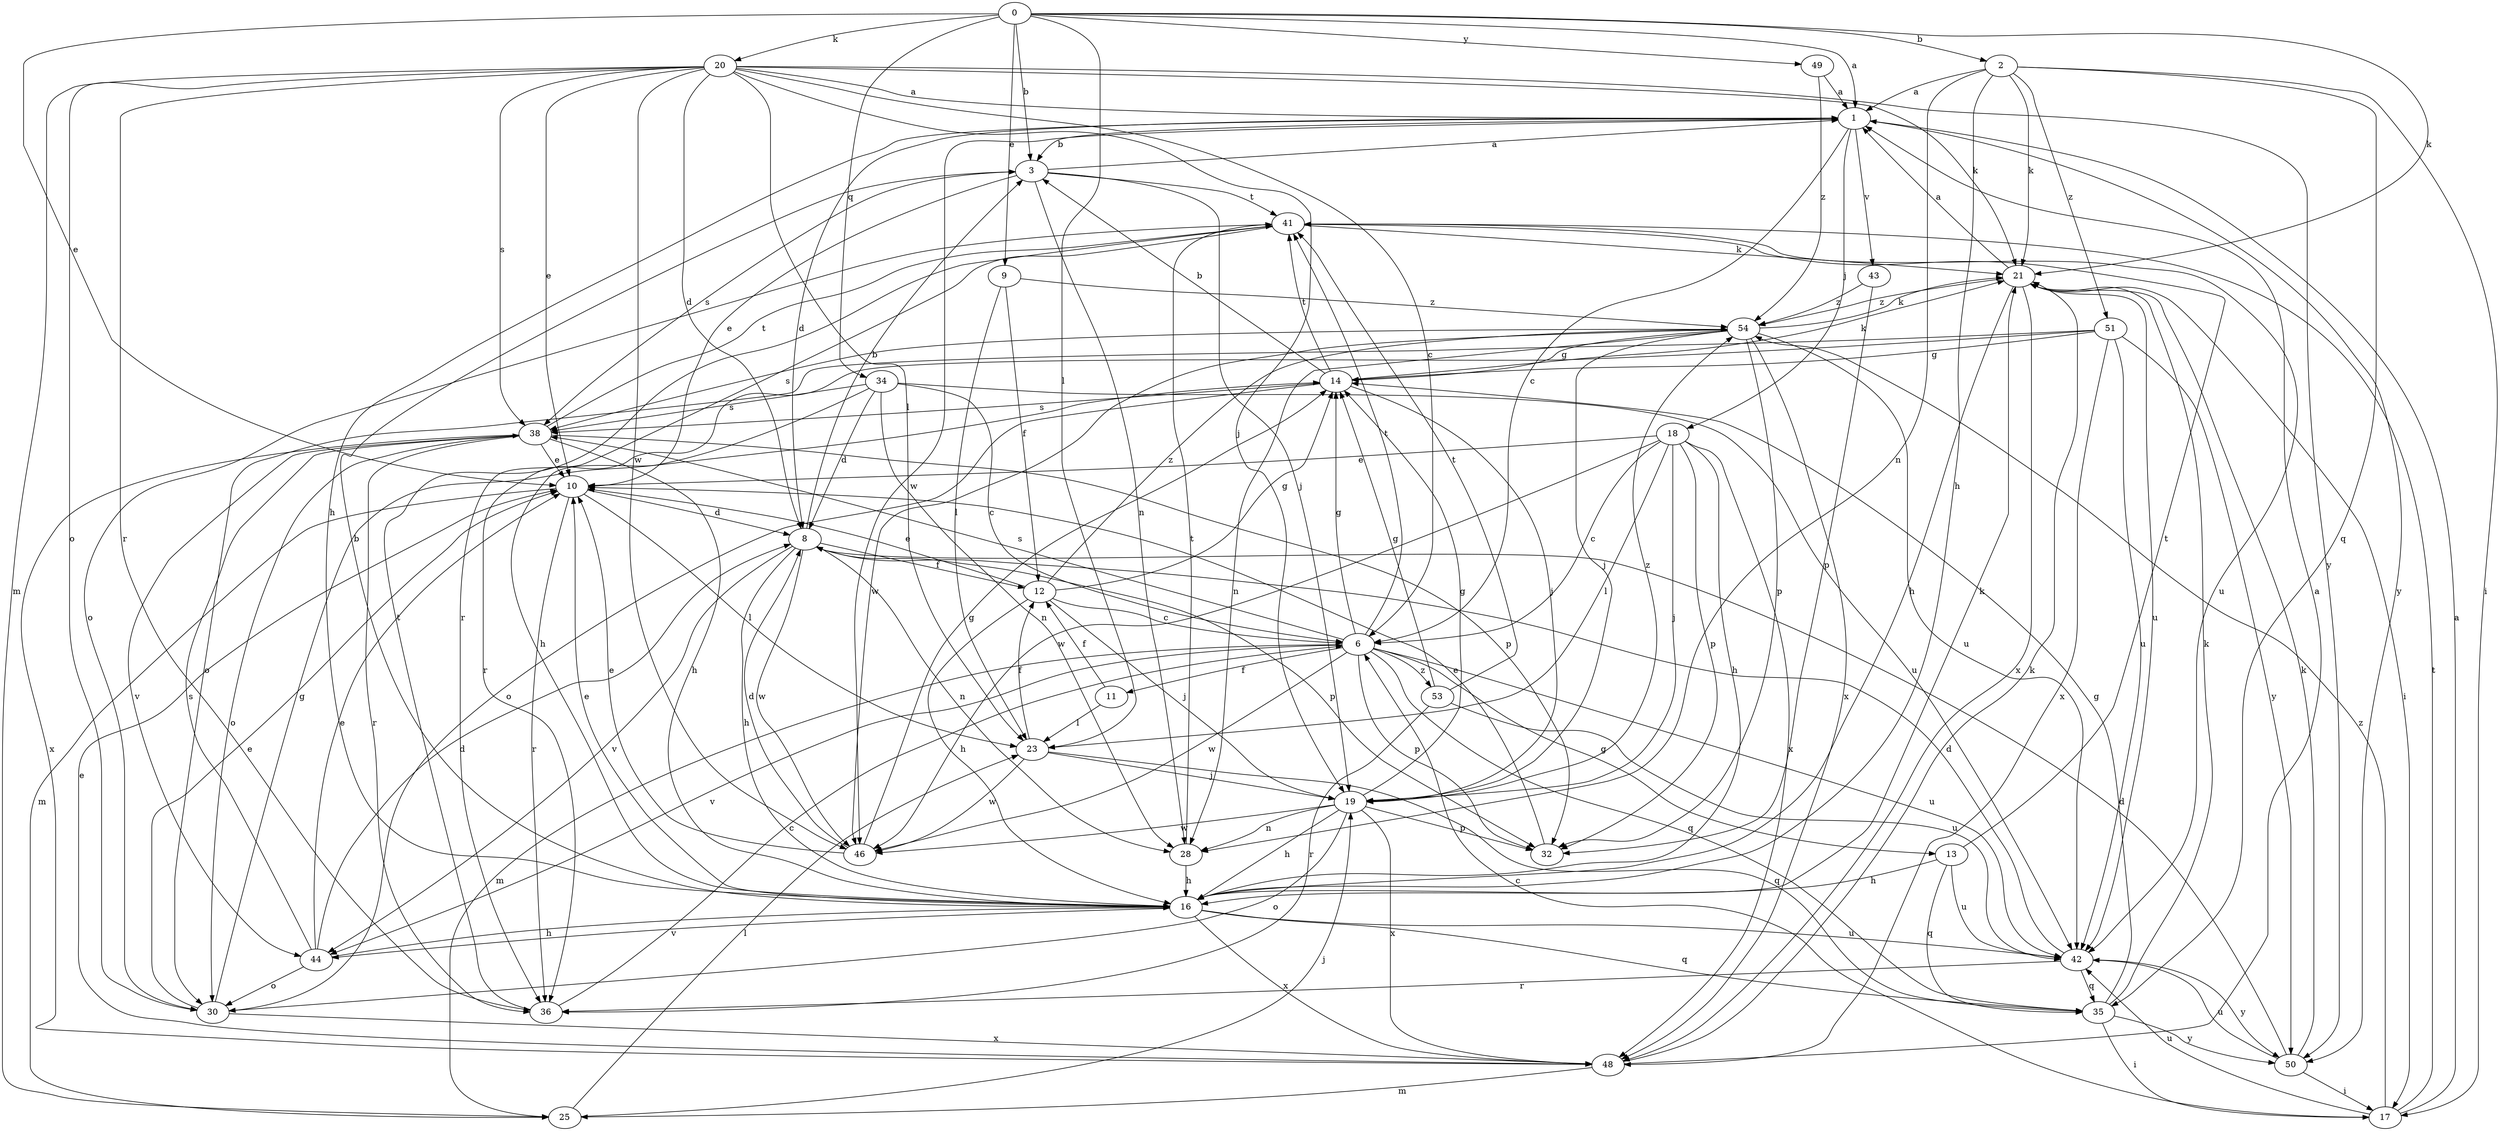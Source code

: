 strict digraph  {
0;
1;
2;
3;
6;
8;
9;
10;
11;
12;
13;
14;
16;
17;
18;
19;
20;
21;
23;
25;
28;
30;
32;
34;
35;
36;
38;
41;
42;
43;
44;
46;
48;
49;
50;
51;
53;
54;
0 -> 1  [label=a];
0 -> 2  [label=b];
0 -> 3  [label=b];
0 -> 9  [label=e];
0 -> 10  [label=e];
0 -> 20  [label=k];
0 -> 21  [label=k];
0 -> 23  [label=l];
0 -> 34  [label=q];
0 -> 49  [label=y];
1 -> 3  [label=b];
1 -> 6  [label=c];
1 -> 8  [label=d];
1 -> 16  [label=h];
1 -> 18  [label=j];
1 -> 43  [label=v];
1 -> 46  [label=w];
1 -> 50  [label=y];
2 -> 1  [label=a];
2 -> 16  [label=h];
2 -> 17  [label=i];
2 -> 21  [label=k];
2 -> 28  [label=n];
2 -> 35  [label=q];
2 -> 51  [label=z];
3 -> 1  [label=a];
3 -> 10  [label=e];
3 -> 19  [label=j];
3 -> 28  [label=n];
3 -> 38  [label=s];
3 -> 41  [label=t];
6 -> 11  [label=f];
6 -> 13  [label=g];
6 -> 14  [label=g];
6 -> 25  [label=m];
6 -> 32  [label=p];
6 -> 35  [label=q];
6 -> 38  [label=s];
6 -> 41  [label=t];
6 -> 42  [label=u];
6 -> 44  [label=v];
6 -> 46  [label=w];
6 -> 53  [label=z];
8 -> 3  [label=b];
8 -> 12  [label=f];
8 -> 16  [label=h];
8 -> 28  [label=n];
8 -> 32  [label=p];
8 -> 44  [label=v];
8 -> 46  [label=w];
9 -> 12  [label=f];
9 -> 23  [label=l];
9 -> 54  [label=z];
10 -> 8  [label=d];
10 -> 23  [label=l];
10 -> 25  [label=m];
10 -> 36  [label=r];
11 -> 12  [label=f];
11 -> 23  [label=l];
12 -> 6  [label=c];
12 -> 10  [label=e];
12 -> 14  [label=g];
12 -> 16  [label=h];
12 -> 19  [label=j];
12 -> 54  [label=z];
13 -> 16  [label=h];
13 -> 35  [label=q];
13 -> 41  [label=t];
13 -> 42  [label=u];
14 -> 3  [label=b];
14 -> 19  [label=j];
14 -> 21  [label=k];
14 -> 30  [label=o];
14 -> 38  [label=s];
14 -> 41  [label=t];
16 -> 3  [label=b];
16 -> 10  [label=e];
16 -> 21  [label=k];
16 -> 35  [label=q];
16 -> 42  [label=u];
16 -> 44  [label=v];
16 -> 48  [label=x];
17 -> 1  [label=a];
17 -> 6  [label=c];
17 -> 41  [label=t];
17 -> 42  [label=u];
17 -> 54  [label=z];
18 -> 6  [label=c];
18 -> 10  [label=e];
18 -> 16  [label=h];
18 -> 19  [label=j];
18 -> 23  [label=l];
18 -> 32  [label=p];
18 -> 46  [label=w];
18 -> 48  [label=x];
19 -> 14  [label=g];
19 -> 16  [label=h];
19 -> 28  [label=n];
19 -> 30  [label=o];
19 -> 32  [label=p];
19 -> 46  [label=w];
19 -> 48  [label=x];
19 -> 54  [label=z];
20 -> 1  [label=a];
20 -> 6  [label=c];
20 -> 8  [label=d];
20 -> 10  [label=e];
20 -> 19  [label=j];
20 -> 21  [label=k];
20 -> 23  [label=l];
20 -> 25  [label=m];
20 -> 30  [label=o];
20 -> 36  [label=r];
20 -> 38  [label=s];
20 -> 46  [label=w];
20 -> 50  [label=y];
21 -> 1  [label=a];
21 -> 16  [label=h];
21 -> 17  [label=i];
21 -> 42  [label=u];
21 -> 48  [label=x];
21 -> 54  [label=z];
23 -> 12  [label=f];
23 -> 19  [label=j];
23 -> 35  [label=q];
23 -> 46  [label=w];
25 -> 19  [label=j];
25 -> 23  [label=l];
28 -> 16  [label=h];
28 -> 41  [label=t];
30 -> 10  [label=e];
30 -> 14  [label=g];
30 -> 48  [label=x];
32 -> 10  [label=e];
34 -> 6  [label=c];
34 -> 8  [label=d];
34 -> 16  [label=h];
34 -> 28  [label=n];
34 -> 38  [label=s];
34 -> 42  [label=u];
35 -> 14  [label=g];
35 -> 17  [label=i];
35 -> 21  [label=k];
35 -> 50  [label=y];
36 -> 6  [label=c];
36 -> 41  [label=t];
38 -> 10  [label=e];
38 -> 16  [label=h];
38 -> 30  [label=o];
38 -> 32  [label=p];
38 -> 36  [label=r];
38 -> 41  [label=t];
38 -> 44  [label=v];
38 -> 48  [label=x];
41 -> 21  [label=k];
41 -> 30  [label=o];
41 -> 36  [label=r];
41 -> 42  [label=u];
42 -> 8  [label=d];
42 -> 35  [label=q];
42 -> 36  [label=r];
42 -> 50  [label=y];
43 -> 32  [label=p];
43 -> 54  [label=z];
44 -> 8  [label=d];
44 -> 10  [label=e];
44 -> 16  [label=h];
44 -> 30  [label=o];
44 -> 38  [label=s];
46 -> 8  [label=d];
46 -> 10  [label=e];
46 -> 14  [label=g];
48 -> 1  [label=a];
48 -> 10  [label=e];
48 -> 21  [label=k];
48 -> 25  [label=m];
49 -> 1  [label=a];
49 -> 54  [label=z];
50 -> 8  [label=d];
50 -> 17  [label=i];
50 -> 21  [label=k];
50 -> 42  [label=u];
51 -> 14  [label=g];
51 -> 30  [label=o];
51 -> 36  [label=r];
51 -> 42  [label=u];
51 -> 48  [label=x];
51 -> 50  [label=y];
53 -> 14  [label=g];
53 -> 36  [label=r];
53 -> 41  [label=t];
53 -> 42  [label=u];
54 -> 14  [label=g];
54 -> 19  [label=j];
54 -> 21  [label=k];
54 -> 28  [label=n];
54 -> 32  [label=p];
54 -> 38  [label=s];
54 -> 42  [label=u];
54 -> 46  [label=w];
54 -> 48  [label=x];
}
